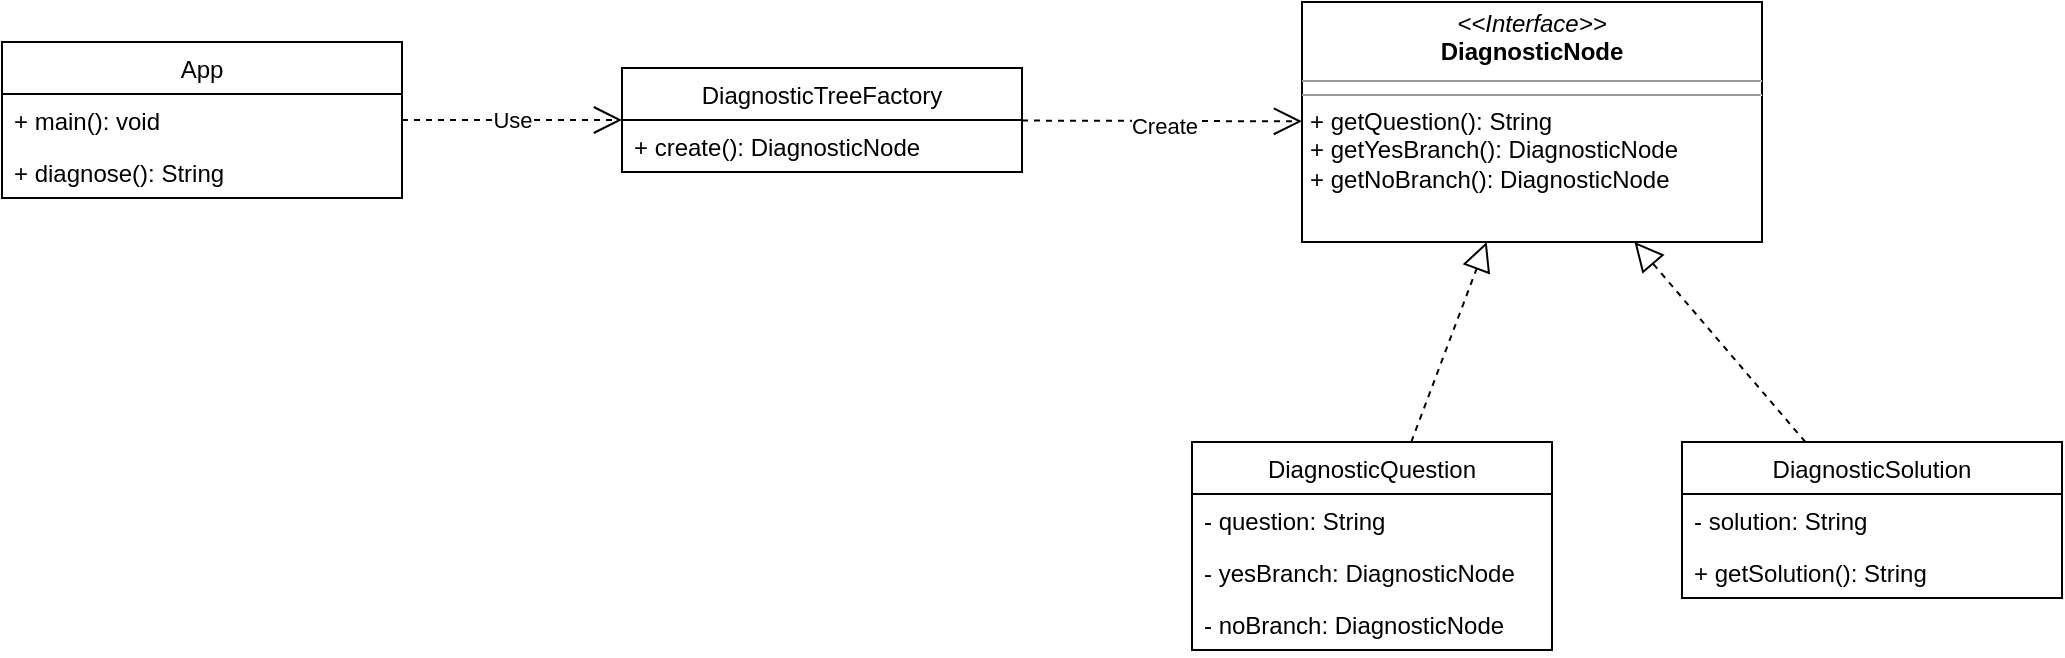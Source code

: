 <mxfile version="20.6.0"><diagram id="ilINY4HTXc3i-6_W89QE" name="Page-1"><mxGraphModel dx="1978" dy="1328" grid="1" gridSize="10" guides="1" tooltips="1" connect="1" arrows="1" fold="1" page="1" pageScale="1" pageWidth="850" pageHeight="1100" math="0" shadow="0"><root><mxCell id="0"/><mxCell id="1" parent="0"/><mxCell id="g-2fC5MFkAroZ0GK5GJs-1" value="DiagnosticQuestion" style="swimlane;fontStyle=0;childLayout=stackLayout;horizontal=1;startSize=26;fillColor=none;horizontalStack=0;resizeParent=1;resizeParentMax=0;resizeLast=0;collapsible=1;marginBottom=0;" vertex="1" parent="1"><mxGeometry x="245" y="630" width="180" height="104" as="geometry"/></mxCell><mxCell id="g-2fC5MFkAroZ0GK5GJs-2" value="- question: String" style="text;strokeColor=none;fillColor=none;align=left;verticalAlign=top;spacingLeft=4;spacingRight=4;overflow=hidden;rotatable=0;points=[[0,0.5],[1,0.5]];portConstraint=eastwest;" vertex="1" parent="g-2fC5MFkAroZ0GK5GJs-1"><mxGeometry y="26" width="180" height="26" as="geometry"/></mxCell><mxCell id="g-2fC5MFkAroZ0GK5GJs-3" value="- yesBranch: DiagnosticNode" style="text;strokeColor=none;fillColor=none;align=left;verticalAlign=top;spacingLeft=4;spacingRight=4;overflow=hidden;rotatable=0;points=[[0,0.5],[1,0.5]];portConstraint=eastwest;" vertex="1" parent="g-2fC5MFkAroZ0GK5GJs-1"><mxGeometry y="52" width="180" height="26" as="geometry"/></mxCell><mxCell id="g-2fC5MFkAroZ0GK5GJs-4" value="- noBranch: DiagnosticNode" style="text;strokeColor=none;fillColor=none;align=left;verticalAlign=top;spacingLeft=4;spacingRight=4;overflow=hidden;rotatable=0;points=[[0,0.5],[1,0.5]];portConstraint=eastwest;" vertex="1" parent="g-2fC5MFkAroZ0GK5GJs-1"><mxGeometry y="78" width="180" height="26" as="geometry"/></mxCell><mxCell id="g-2fC5MFkAroZ0GK5GJs-5" value="&lt;p style=&quot;margin:0px;margin-top:4px;text-align:center;&quot;&gt;&lt;i&gt;&amp;lt;&amp;lt;Interface&amp;gt;&amp;gt;&lt;/i&gt;&lt;br&gt;&lt;b&gt;DiagnosticNode&lt;/b&gt;&lt;br&gt;&lt;/p&gt;&lt;hr size=&quot;1&quot;&gt;&lt;hr size=&quot;1&quot;&gt;&lt;p style=&quot;margin:0px;margin-left:4px;&quot;&gt;+ getQuestion(): String&lt;br&gt;+ getYesBranch(): DiagnosticNode&lt;/p&gt;&lt;p style=&quot;margin:0px;margin-left:4px;&quot;&gt;+ getNoBranch(): DiagnosticNode&lt;br&gt;&lt;/p&gt;" style="verticalAlign=top;align=left;overflow=fill;fontSize=12;fontFamily=Helvetica;html=1;" vertex="1" parent="1"><mxGeometry x="300" y="410" width="230" height="120" as="geometry"/></mxCell><mxCell id="g-2fC5MFkAroZ0GK5GJs-6" value="DiagnosticSolution" style="swimlane;fontStyle=0;childLayout=stackLayout;horizontal=1;startSize=26;fillColor=none;horizontalStack=0;resizeParent=1;resizeParentMax=0;resizeLast=0;collapsible=1;marginBottom=0;" vertex="1" parent="1"><mxGeometry x="490" y="630" width="190" height="78" as="geometry"/></mxCell><mxCell id="g-2fC5MFkAroZ0GK5GJs-7" value="- solution: String" style="text;strokeColor=none;fillColor=none;align=left;verticalAlign=top;spacingLeft=4;spacingRight=4;overflow=hidden;rotatable=0;points=[[0,0.5],[1,0.5]];portConstraint=eastwest;" vertex="1" parent="g-2fC5MFkAroZ0GK5GJs-6"><mxGeometry y="26" width="190" height="26" as="geometry"/></mxCell><mxCell id="g-2fC5MFkAroZ0GK5GJs-12" value="+ getSolution(): String" style="text;strokeColor=none;fillColor=none;align=left;verticalAlign=top;spacingLeft=4;spacingRight=4;overflow=hidden;rotatable=0;points=[[0,0.5],[1,0.5]];portConstraint=eastwest;" vertex="1" parent="g-2fC5MFkAroZ0GK5GJs-6"><mxGeometry y="52" width="190" height="26" as="geometry"/></mxCell><mxCell id="g-2fC5MFkAroZ0GK5GJs-10" value="" style="endArrow=block;dashed=1;endFill=0;endSize=12;html=1;rounded=0;" edge="1" parent="1" source="g-2fC5MFkAroZ0GK5GJs-1" target="g-2fC5MFkAroZ0GK5GJs-5"><mxGeometry width="160" relative="1" as="geometry"><mxPoint x="270" y="780" as="sourcePoint"/><mxPoint x="430" y="780" as="targetPoint"/></mxGeometry></mxCell><mxCell id="g-2fC5MFkAroZ0GK5GJs-11" value="" style="endArrow=block;dashed=1;endFill=0;endSize=12;html=1;rounded=0;" edge="1" parent="1" source="g-2fC5MFkAroZ0GK5GJs-6" target="g-2fC5MFkAroZ0GK5GJs-5"><mxGeometry width="160" relative="1" as="geometry"><mxPoint x="280.198" y="640" as="sourcePoint"/><mxPoint x="357.426" y="560" as="targetPoint"/></mxGeometry></mxCell><mxCell id="g-2fC5MFkAroZ0GK5GJs-17" value="App" style="swimlane;fontStyle=0;childLayout=stackLayout;horizontal=1;startSize=26;fillColor=none;horizontalStack=0;resizeParent=1;resizeParentMax=0;resizeLast=0;collapsible=1;marginBottom=0;" vertex="1" parent="1"><mxGeometry x="-350" y="430" width="200" height="78" as="geometry"/></mxCell><mxCell id="g-2fC5MFkAroZ0GK5GJs-18" value="+ main(): void" style="text;strokeColor=none;fillColor=none;align=left;verticalAlign=top;spacingLeft=4;spacingRight=4;overflow=hidden;rotatable=0;points=[[0,0.5],[1,0.5]];portConstraint=eastwest;" vertex="1" parent="g-2fC5MFkAroZ0GK5GJs-17"><mxGeometry y="26" width="200" height="26" as="geometry"/></mxCell><mxCell id="g-2fC5MFkAroZ0GK5GJs-19" value="+ diagnose(): String" style="text;strokeColor=none;fillColor=none;align=left;verticalAlign=top;spacingLeft=4;spacingRight=4;overflow=hidden;rotatable=0;points=[[0,0.5],[1,0.5]];portConstraint=eastwest;" vertex="1" parent="g-2fC5MFkAroZ0GK5GJs-17"><mxGeometry y="52" width="200" height="26" as="geometry"/></mxCell><mxCell id="g-2fC5MFkAroZ0GK5GJs-22" value="DiagnosticTreeFactory" style="swimlane;fontStyle=0;childLayout=stackLayout;horizontal=1;startSize=26;fillColor=none;horizontalStack=0;resizeParent=1;resizeParentMax=0;resizeLast=0;collapsible=1;marginBottom=0;" vertex="1" parent="1"><mxGeometry x="-40" y="443" width="200" height="52" as="geometry"/></mxCell><mxCell id="g-2fC5MFkAroZ0GK5GJs-23" value="+ create(): DiagnosticNode" style="text;strokeColor=none;fillColor=none;align=left;verticalAlign=top;spacingLeft=4;spacingRight=4;overflow=hidden;rotatable=0;points=[[0,0.5],[1,0.5]];portConstraint=eastwest;" vertex="1" parent="g-2fC5MFkAroZ0GK5GJs-22"><mxGeometry y="26" width="200" height="26" as="geometry"/></mxCell><mxCell id="g-2fC5MFkAroZ0GK5GJs-28" value="Create" style="endArrow=open;endSize=12;dashed=1;html=1;rounded=0;" edge="1" parent="1" source="g-2fC5MFkAroZ0GK5GJs-22" target="g-2fC5MFkAroZ0GK5GJs-5"><mxGeometry x="0.013" y="-3" width="160" relative="1" as="geometry"><mxPoint x="151.207" y="920" as="sourcePoint"/><mxPoint x="227.391" y="744" as="targetPoint"/><Array as="points"/><mxPoint as="offset"/></mxGeometry></mxCell><mxCell id="g-2fC5MFkAroZ0GK5GJs-29" value="Use" style="endArrow=open;endSize=12;dashed=1;html=1;rounded=0;" edge="1" parent="1" source="g-2fC5MFkAroZ0GK5GJs-17" target="g-2fC5MFkAroZ0GK5GJs-22"><mxGeometry width="160" relative="1" as="geometry"><mxPoint x="-480" y="133" as="sourcePoint"/><mxPoint x="-320" y="133" as="targetPoint"/></mxGeometry></mxCell></root></mxGraphModel></diagram></mxfile>